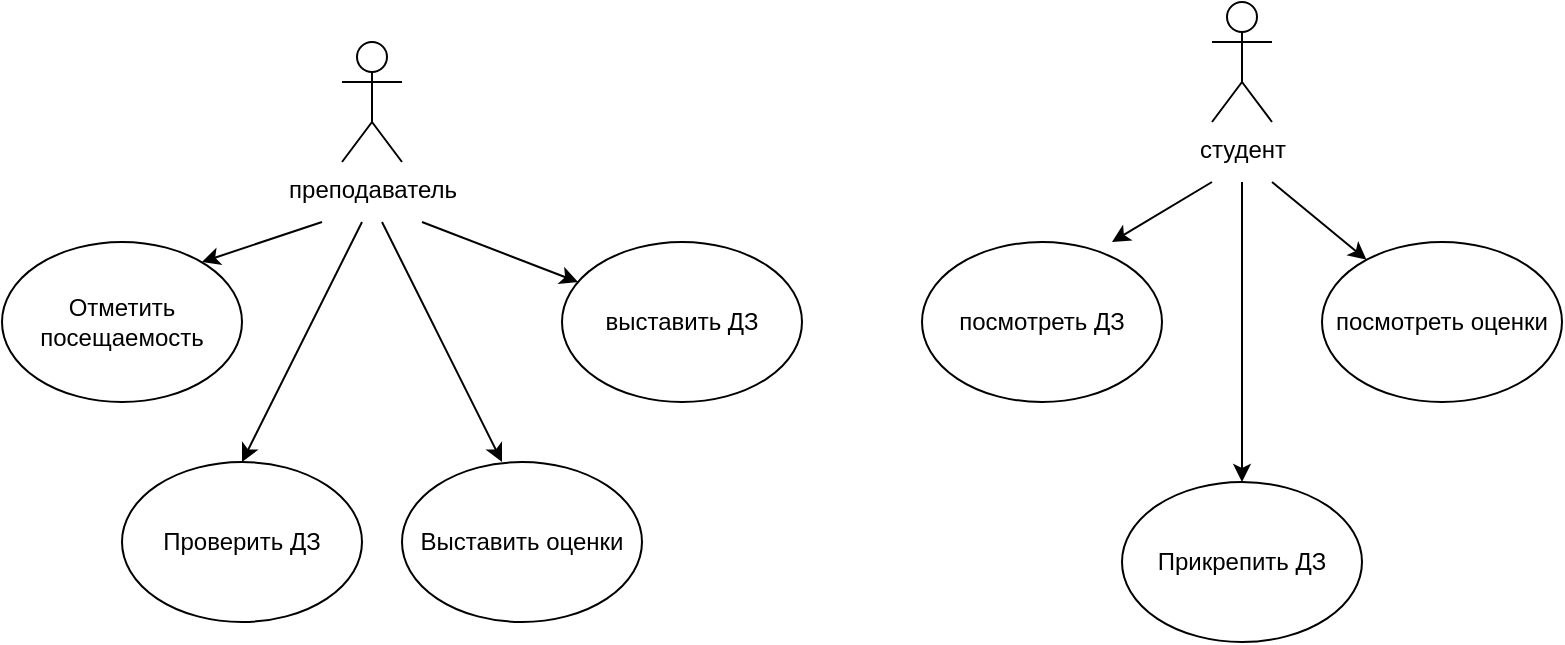 <mxfile version="21.6.8" type="device">
  <diagram name="Страница — 1" id="jdP9SRoO5WrLrAjGXdkg">
    <mxGraphModel dx="733" dy="443" grid="1" gridSize="10" guides="1" tooltips="1" connect="1" arrows="1" fold="1" page="1" pageScale="1" pageWidth="827" pageHeight="1169" math="0" shadow="0">
      <root>
        <mxCell id="0" />
        <mxCell id="1" parent="0" />
        <mxCell id="AnNeoVzFhUegFQkVRYTR-1" value="студент" style="shape=umlActor;verticalLabelPosition=bottom;verticalAlign=top;html=1;outlineConnect=0;" vertex="1" parent="1">
          <mxGeometry x="625" y="90" width="30" height="60" as="geometry" />
        </mxCell>
        <mxCell id="AnNeoVzFhUegFQkVRYTR-2" value="преподаватель" style="shape=umlActor;verticalLabelPosition=bottom;verticalAlign=top;html=1;outlineConnect=0;" vertex="1" parent="1">
          <mxGeometry x="190" y="110" width="30" height="60" as="geometry" />
        </mxCell>
        <mxCell id="AnNeoVzFhUegFQkVRYTR-3" value="выставить ДЗ" style="ellipse;whiteSpace=wrap;html=1;" vertex="1" parent="1">
          <mxGeometry x="300" y="210" width="120" height="80" as="geometry" />
        </mxCell>
        <mxCell id="AnNeoVzFhUegFQkVRYTR-4" value="Отметить посещаемость" style="ellipse;whiteSpace=wrap;html=1;" vertex="1" parent="1">
          <mxGeometry x="20" y="210" width="120" height="80" as="geometry" />
        </mxCell>
        <mxCell id="AnNeoVzFhUegFQkVRYTR-5" value="Выставить оценки" style="ellipse;whiteSpace=wrap;html=1;" vertex="1" parent="1">
          <mxGeometry x="220" y="320" width="120" height="80" as="geometry" />
        </mxCell>
        <mxCell id="AnNeoVzFhUegFQkVRYTR-6" value="посмотреть оценки" style="ellipse;whiteSpace=wrap;html=1;" vertex="1" parent="1">
          <mxGeometry x="680" y="210" width="120" height="80" as="geometry" />
        </mxCell>
        <mxCell id="AnNeoVzFhUegFQkVRYTR-7" value="Проверить ДЗ" style="ellipse;whiteSpace=wrap;html=1;" vertex="1" parent="1">
          <mxGeometry x="80" y="320" width="120" height="80" as="geometry" />
        </mxCell>
        <mxCell id="AnNeoVzFhUegFQkVRYTR-8" value="посмотреть ДЗ" style="ellipse;whiteSpace=wrap;html=1;" vertex="1" parent="1">
          <mxGeometry x="480" y="210" width="120" height="80" as="geometry" />
        </mxCell>
        <mxCell id="AnNeoVzFhUegFQkVRYTR-9" value="Прикрепить ДЗ" style="ellipse;whiteSpace=wrap;html=1;" vertex="1" parent="1">
          <mxGeometry x="580" y="330" width="120" height="80" as="geometry" />
        </mxCell>
        <mxCell id="AnNeoVzFhUegFQkVRYTR-10" value="" style="endArrow=classic;html=1;rounded=0;entryX=0.5;entryY=0;entryDx=0;entryDy=0;" edge="1" parent="1" target="AnNeoVzFhUegFQkVRYTR-9">
          <mxGeometry width="50" height="50" relative="1" as="geometry">
            <mxPoint x="640" y="180" as="sourcePoint" />
            <mxPoint x="675" y="190" as="targetPoint" />
          </mxGeometry>
        </mxCell>
        <mxCell id="AnNeoVzFhUegFQkVRYTR-11" value="" style="endArrow=classic;html=1;rounded=0;" edge="1" parent="1" target="AnNeoVzFhUegFQkVRYTR-6">
          <mxGeometry width="50" height="50" relative="1" as="geometry">
            <mxPoint x="655" y="180" as="sourcePoint" />
            <mxPoint x="705" y="130" as="targetPoint" />
          </mxGeometry>
        </mxCell>
        <mxCell id="AnNeoVzFhUegFQkVRYTR-12" value="" style="endArrow=classic;html=1;rounded=0;" edge="1" parent="1">
          <mxGeometry width="50" height="50" relative="1" as="geometry">
            <mxPoint x="625" y="180" as="sourcePoint" />
            <mxPoint x="575" y="210" as="targetPoint" />
          </mxGeometry>
        </mxCell>
        <mxCell id="AnNeoVzFhUegFQkVRYTR-13" value="" style="endArrow=classic;html=1;rounded=0;" edge="1" parent="1">
          <mxGeometry width="50" height="50" relative="1" as="geometry">
            <mxPoint x="210" y="200" as="sourcePoint" />
            <mxPoint x="270" y="320" as="targetPoint" />
          </mxGeometry>
        </mxCell>
        <mxCell id="AnNeoVzFhUegFQkVRYTR-14" value="" style="endArrow=classic;html=1;rounded=0;" edge="1" parent="1">
          <mxGeometry width="50" height="50" relative="1" as="geometry">
            <mxPoint x="200" y="200" as="sourcePoint" />
            <mxPoint x="140" y="320" as="targetPoint" />
          </mxGeometry>
        </mxCell>
        <mxCell id="AnNeoVzFhUegFQkVRYTR-15" value="" style="endArrow=classic;html=1;rounded=0;" edge="1" parent="1" target="AnNeoVzFhUegFQkVRYTR-3">
          <mxGeometry width="50" height="50" relative="1" as="geometry">
            <mxPoint x="230" y="200" as="sourcePoint" />
            <mxPoint x="280" y="150" as="targetPoint" />
          </mxGeometry>
        </mxCell>
        <mxCell id="AnNeoVzFhUegFQkVRYTR-16" value="" style="endArrow=classic;html=1;rounded=0;" edge="1" parent="1">
          <mxGeometry width="50" height="50" relative="1" as="geometry">
            <mxPoint x="180" y="200" as="sourcePoint" />
            <mxPoint x="120" y="220" as="targetPoint" />
          </mxGeometry>
        </mxCell>
      </root>
    </mxGraphModel>
  </diagram>
</mxfile>
